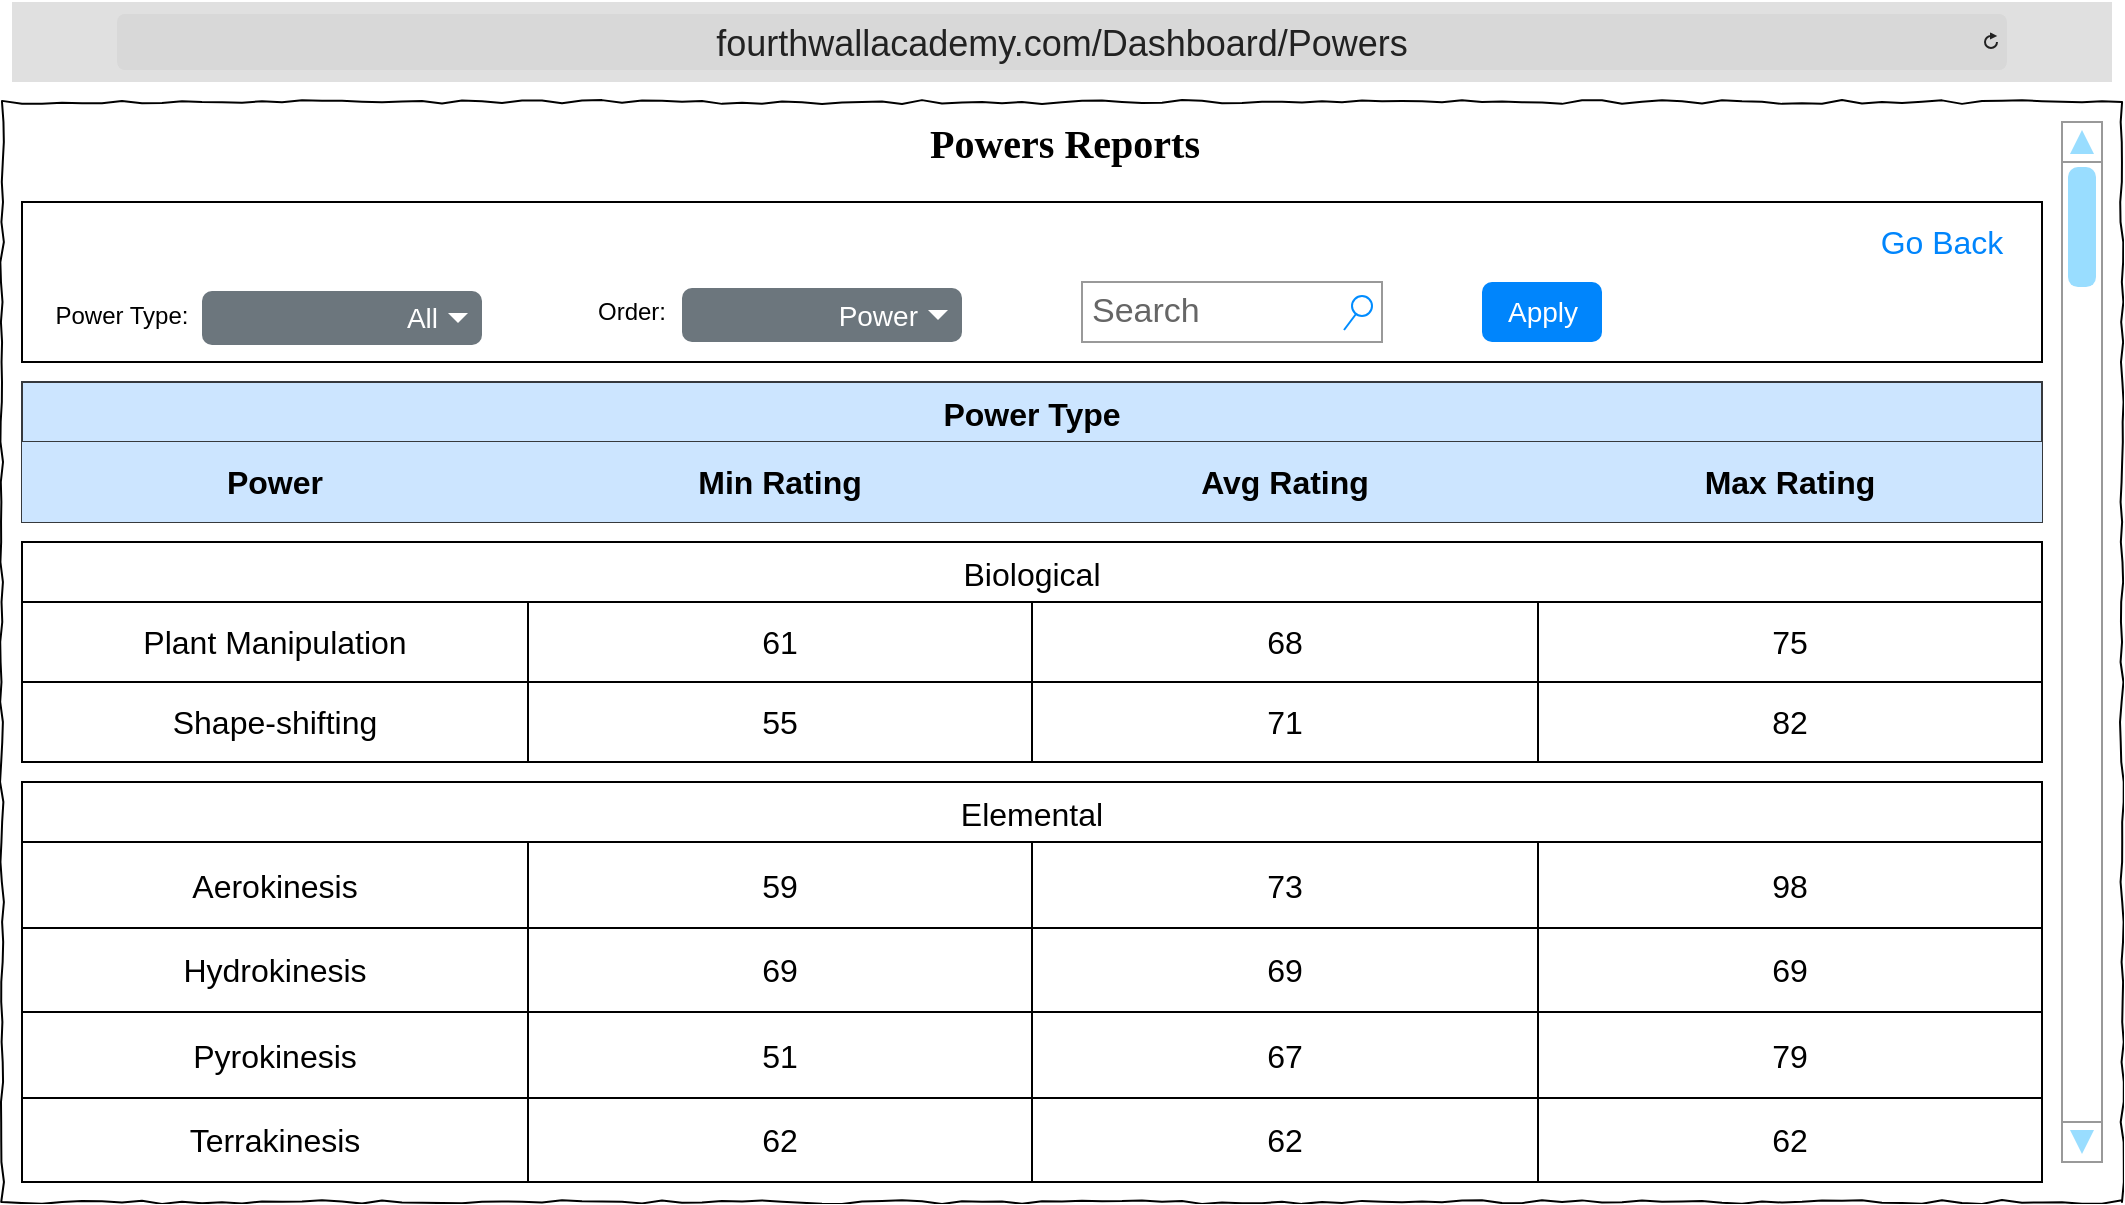 <mxfile version="26.0.6">
  <diagram name="Page-1" id="03018318-947c-dd8e-b7a3-06fadd420f32">
    <mxGraphModel dx="3354" dy="1258" grid="1" gridSize="10" guides="1" tooltips="1" connect="1" arrows="1" fold="1" page="1" pageScale="1" pageWidth="1100" pageHeight="850" background="none" math="0" shadow="0">
      <root>
        <mxCell id="0" />
        <mxCell id="1" parent="0" />
        <mxCell id="wQXrW0OseUGd_ld2T7ZN-3" value="" style="rounded=0;whiteSpace=wrap;html=1;fillColor=none;" vertex="1" parent="1">
          <mxGeometry x="30" y="120" width="1010" height="80" as="geometry" />
        </mxCell>
        <mxCell id="677b7b8949515195-1" value="" style="whiteSpace=wrap;html=1;rounded=0;shadow=0;labelBackgroundColor=none;strokeColor=#000000;strokeWidth=1;fillColor=none;fontFamily=Verdana;fontSize=12;fontColor=#000000;align=center;comic=1;" parent="1" vertex="1">
          <mxGeometry x="20" y="70" width="1060" height="550" as="geometry" />
        </mxCell>
        <mxCell id="3aGJddo-5EH4ExrnTLLF-4" value="&lt;font face=&quot;Tahoma&quot; style=&quot;font-size: 20px;&quot;&gt;Powers Reports&lt;/font&gt;" style="text;strokeColor=none;fillColor=none;html=1;fontSize=24;fontStyle=1;verticalAlign=middle;align=center;" parent="1" vertex="1">
          <mxGeometry x="440.5" y="70" width="220" height="40" as="geometry" />
        </mxCell>
        <mxCell id="b_-qBEc8-tPpr0zeS2S6-1" value="&lt;font style=&quot;font-size: 18px;&quot;&gt;fourthwallacademy.com/Dashboard/Powers&lt;/font&gt;" style="html=1;strokeWidth=1;shadow=0;dashed=0;shape=mxgraph.ios7ui.url;fillColor=#e0e0e0;strokeColor=#c0c0c0;buttonText=;strokeColor2=#222222;fontColor=#222222;fontSize=8;spacingTop=2;align=center;whiteSpace=wrap;" parent="1" vertex="1">
          <mxGeometry x="25" y="20" width="1050" height="40" as="geometry" />
        </mxCell>
        <mxCell id="ZwHE_Ob0DUc1sspuv7PX-6" value="Apply" style="html=1;shadow=0;dashed=0;shape=mxgraph.bootstrap.rrect;rSize=5;fillColor=#0085FC;strokeColor=none;align=center;spacing=15;fontSize=14;fontColor=#ffffff;sketch=0;" parent="1" vertex="1">
          <mxGeometry x="760" y="160" width="60" height="30" as="geometry" />
        </mxCell>
        <mxCell id="ZwHE_Ob0DUc1sspuv7PX-15" value="Power Type:" style="text;html=1;align=center;verticalAlign=middle;whiteSpace=wrap;rounded=0;" parent="1" vertex="1">
          <mxGeometry x="40" y="161.5" width="80" height="30" as="geometry" />
        </mxCell>
        <mxCell id="ZwHE_Ob0DUc1sspuv7PX-16" value="All" style="html=1;shadow=0;dashed=0;shape=mxgraph.bootstrap.rrect;rSize=5;strokeColor=none;strokeWidth=1;fillColor=#6C767D;fontColor=#ffffff;whiteSpace=wrap;align=right;verticalAlign=middle;fontStyle=0;fontSize=14;spacingRight=20;" parent="1" vertex="1">
          <mxGeometry x="120" y="164.5" width="140" height="27" as="geometry" />
        </mxCell>
        <mxCell id="ZwHE_Ob0DUc1sspuv7PX-17" value="" style="shape=triangle;direction=south;fillColor=#ffffff;strokeColor=none;perimeter=none;" parent="ZwHE_Ob0DUc1sspuv7PX-16" vertex="1">
          <mxGeometry x="1" y="0.5" width="10" height="5" relative="1" as="geometry">
            <mxPoint x="-17" y="-2.5" as="offset" />
          </mxGeometry>
        </mxCell>
        <mxCell id="MvRHuvZ1edDw_HGWbF9z-59" value="" style="verticalLabelPosition=bottom;shadow=0;dashed=0;align=center;html=1;verticalAlign=top;strokeWidth=1;shape=mxgraph.mockup.navigation.scrollBar;strokeColor=#999999;barPos=99.394;fillColor2=#99ddff;strokeColor2=none;direction=north;" parent="1" vertex="1">
          <mxGeometry x="1050" y="80" width="20" height="520" as="geometry" />
        </mxCell>
        <mxCell id="yOuiwqaRR13RCL1DA1aZ-1" value="Biological" style="shape=table;startSize=30;container=1;collapsible=0;childLayout=tableLayout;strokeColor=default;fontSize=16;" parent="1" vertex="1">
          <mxGeometry x="30" y="290" width="1010" height="110" as="geometry" />
        </mxCell>
        <mxCell id="yOuiwqaRR13RCL1DA1aZ-2" value="" style="shape=tableRow;horizontal=0;startSize=0;swimlaneHead=0;swimlaneBody=0;strokeColor=inherit;top=0;left=0;bottom=0;right=0;collapsible=0;dropTarget=0;fillColor=none;points=[[0,0.5],[1,0.5]];portConstraint=eastwest;fontSize=16;" parent="yOuiwqaRR13RCL1DA1aZ-1" vertex="1">
          <mxGeometry y="30" width="1010" height="40" as="geometry" />
        </mxCell>
        <mxCell id="yOuiwqaRR13RCL1DA1aZ-3" value="Plant Manipulation" style="shape=partialRectangle;html=1;whiteSpace=wrap;connectable=0;strokeColor=inherit;overflow=hidden;fillColor=none;top=0;left=0;bottom=0;right=0;pointerEvents=1;fontSize=16;" parent="yOuiwqaRR13RCL1DA1aZ-2" vertex="1">
          <mxGeometry width="253" height="40" as="geometry">
            <mxRectangle width="253" height="40" as="alternateBounds" />
          </mxGeometry>
        </mxCell>
        <mxCell id="yOuiwqaRR13RCL1DA1aZ-4" value="61" style="shape=partialRectangle;html=1;whiteSpace=wrap;connectable=0;strokeColor=inherit;overflow=hidden;fillColor=none;top=0;left=0;bottom=0;right=0;pointerEvents=1;fontSize=16;" parent="yOuiwqaRR13RCL1DA1aZ-2" vertex="1">
          <mxGeometry x="253" width="252" height="40" as="geometry">
            <mxRectangle width="252" height="40" as="alternateBounds" />
          </mxGeometry>
        </mxCell>
        <mxCell id="yOuiwqaRR13RCL1DA1aZ-5" value="68" style="shape=partialRectangle;html=1;whiteSpace=wrap;connectable=0;strokeColor=inherit;overflow=hidden;fillColor=none;top=0;left=0;bottom=0;right=0;pointerEvents=1;fontSize=16;" parent="yOuiwqaRR13RCL1DA1aZ-2" vertex="1">
          <mxGeometry x="505" width="253" height="40" as="geometry">
            <mxRectangle width="253" height="40" as="alternateBounds" />
          </mxGeometry>
        </mxCell>
        <mxCell id="yOuiwqaRR13RCL1DA1aZ-14" value="75" style="shape=partialRectangle;html=1;whiteSpace=wrap;connectable=0;strokeColor=inherit;overflow=hidden;fillColor=none;top=0;left=0;bottom=0;right=0;pointerEvents=1;fontSize=16;" parent="yOuiwqaRR13RCL1DA1aZ-2" vertex="1">
          <mxGeometry x="758" width="252" height="40" as="geometry">
            <mxRectangle width="252" height="40" as="alternateBounds" />
          </mxGeometry>
        </mxCell>
        <mxCell id="yOuiwqaRR13RCL1DA1aZ-6" value="" style="shape=tableRow;horizontal=0;startSize=0;swimlaneHead=0;swimlaneBody=0;strokeColor=inherit;top=0;left=0;bottom=0;right=0;collapsible=0;dropTarget=0;fillColor=none;points=[[0,0.5],[1,0.5]];portConstraint=eastwest;fontSize=16;" parent="yOuiwqaRR13RCL1DA1aZ-1" vertex="1">
          <mxGeometry y="70" width="1010" height="40" as="geometry" />
        </mxCell>
        <mxCell id="yOuiwqaRR13RCL1DA1aZ-7" value="Shape-shifting" style="shape=partialRectangle;html=1;whiteSpace=wrap;connectable=0;strokeColor=inherit;overflow=hidden;fillColor=none;top=0;left=0;bottom=0;right=0;pointerEvents=1;fontSize=16;" parent="yOuiwqaRR13RCL1DA1aZ-6" vertex="1">
          <mxGeometry width="253" height="40" as="geometry">
            <mxRectangle width="253" height="40" as="alternateBounds" />
          </mxGeometry>
        </mxCell>
        <mxCell id="yOuiwqaRR13RCL1DA1aZ-8" value="55" style="shape=partialRectangle;html=1;whiteSpace=wrap;connectable=0;strokeColor=inherit;overflow=hidden;fillColor=none;top=0;left=0;bottom=0;right=0;pointerEvents=1;fontSize=16;" parent="yOuiwqaRR13RCL1DA1aZ-6" vertex="1">
          <mxGeometry x="253" width="252" height="40" as="geometry">
            <mxRectangle width="252" height="40" as="alternateBounds" />
          </mxGeometry>
        </mxCell>
        <mxCell id="yOuiwqaRR13RCL1DA1aZ-9" value="71" style="shape=partialRectangle;html=1;whiteSpace=wrap;connectable=0;strokeColor=inherit;overflow=hidden;fillColor=none;top=0;left=0;bottom=0;right=0;pointerEvents=1;fontSize=16;" parent="yOuiwqaRR13RCL1DA1aZ-6" vertex="1">
          <mxGeometry x="505" width="253" height="40" as="geometry">
            <mxRectangle width="253" height="40" as="alternateBounds" />
          </mxGeometry>
        </mxCell>
        <mxCell id="yOuiwqaRR13RCL1DA1aZ-15" value="82" style="shape=partialRectangle;html=1;whiteSpace=wrap;connectable=0;strokeColor=inherit;overflow=hidden;fillColor=none;top=0;left=0;bottom=0;right=0;pointerEvents=1;fontSize=16;" parent="yOuiwqaRR13RCL1DA1aZ-6" vertex="1">
          <mxGeometry x="758" width="252" height="40" as="geometry">
            <mxRectangle width="252" height="40" as="alternateBounds" />
          </mxGeometry>
        </mxCell>
        <mxCell id="yOuiwqaRR13RCL1DA1aZ-16" value="Power Type" style="shape=table;startSize=30;container=1;collapsible=0;childLayout=tableLayout;strokeColor=#36393d;fontSize=16;fontStyle=1;fillColor=#cce5ff;" parent="1" vertex="1">
          <mxGeometry x="30" y="210" width="1010" height="70" as="geometry" />
        </mxCell>
        <mxCell id="yOuiwqaRR13RCL1DA1aZ-17" value="" style="shape=tableRow;horizontal=0;startSize=0;swimlaneHead=0;swimlaneBody=0;strokeColor=inherit;top=0;left=0;bottom=0;right=0;collapsible=0;dropTarget=0;fillColor=none;points=[[0,0.5],[1,0.5]];portConstraint=eastwest;fontSize=16;" parent="yOuiwqaRR13RCL1DA1aZ-16" vertex="1">
          <mxGeometry y="30" width="1010" height="40" as="geometry" />
        </mxCell>
        <mxCell id="yOuiwqaRR13RCL1DA1aZ-18" value="&lt;b&gt;Power&lt;/b&gt;" style="shape=partialRectangle;html=1;whiteSpace=wrap;connectable=0;strokeColor=#36393d;overflow=hidden;fillColor=#cce5ff;top=0;left=0;bottom=0;right=0;pointerEvents=1;fontSize=16;" parent="yOuiwqaRR13RCL1DA1aZ-17" vertex="1">
          <mxGeometry width="253" height="40" as="geometry">
            <mxRectangle width="253" height="40" as="alternateBounds" />
          </mxGeometry>
        </mxCell>
        <mxCell id="yOuiwqaRR13RCL1DA1aZ-19" value="&lt;b&gt;Min Rating&lt;/b&gt;" style="shape=partialRectangle;html=1;whiteSpace=wrap;connectable=0;strokeColor=#36393d;overflow=hidden;fillColor=#cce5ff;top=0;left=0;bottom=0;right=0;pointerEvents=1;fontSize=16;" parent="yOuiwqaRR13RCL1DA1aZ-17" vertex="1">
          <mxGeometry x="253" width="252" height="40" as="geometry">
            <mxRectangle width="252" height="40" as="alternateBounds" />
          </mxGeometry>
        </mxCell>
        <mxCell id="yOuiwqaRR13RCL1DA1aZ-20" value="&lt;b&gt;Avg Rating&lt;/b&gt;" style="shape=partialRectangle;html=1;whiteSpace=wrap;connectable=0;strokeColor=#36393d;overflow=hidden;fillColor=#cce5ff;top=0;left=0;bottom=0;right=0;pointerEvents=1;fontSize=16;" parent="yOuiwqaRR13RCL1DA1aZ-17" vertex="1">
          <mxGeometry x="505" width="253" height="40" as="geometry">
            <mxRectangle width="253" height="40" as="alternateBounds" />
          </mxGeometry>
        </mxCell>
        <mxCell id="yOuiwqaRR13RCL1DA1aZ-21" value="&lt;b&gt;Max Rating&lt;/b&gt;" style="shape=partialRectangle;html=1;whiteSpace=wrap;connectable=0;strokeColor=#36393d;overflow=hidden;fillColor=#cce5ff;top=0;left=0;bottom=0;right=0;pointerEvents=1;fontSize=16;" parent="yOuiwqaRR13RCL1DA1aZ-17" vertex="1">
          <mxGeometry x="758" width="252" height="40" as="geometry">
            <mxRectangle width="252" height="40" as="alternateBounds" />
          </mxGeometry>
        </mxCell>
        <mxCell id="yOuiwqaRR13RCL1DA1aZ-27" value="Elemental" style="shape=table;startSize=30;container=1;collapsible=0;childLayout=tableLayout;strokeColor=default;fontSize=16;" parent="1" vertex="1">
          <mxGeometry x="30" y="410" width="1010" height="200" as="geometry" />
        </mxCell>
        <mxCell id="yOuiwqaRR13RCL1DA1aZ-28" value="" style="shape=tableRow;horizontal=0;startSize=0;swimlaneHead=0;swimlaneBody=0;strokeColor=inherit;top=0;left=0;bottom=0;right=0;collapsible=0;dropTarget=0;fillColor=none;points=[[0,0.5],[1,0.5]];portConstraint=eastwest;fontSize=16;" parent="yOuiwqaRR13RCL1DA1aZ-27" vertex="1">
          <mxGeometry y="30" width="1010" height="43" as="geometry" />
        </mxCell>
        <mxCell id="yOuiwqaRR13RCL1DA1aZ-29" value="Aerokinesis" style="shape=partialRectangle;html=1;whiteSpace=wrap;connectable=0;strokeColor=inherit;overflow=hidden;fillColor=none;top=0;left=0;bottom=0;right=0;pointerEvents=1;fontSize=16;" parent="yOuiwqaRR13RCL1DA1aZ-28" vertex="1">
          <mxGeometry width="253" height="43" as="geometry">
            <mxRectangle width="253" height="43" as="alternateBounds" />
          </mxGeometry>
        </mxCell>
        <mxCell id="yOuiwqaRR13RCL1DA1aZ-30" value="59" style="shape=partialRectangle;html=1;whiteSpace=wrap;connectable=0;strokeColor=inherit;overflow=hidden;fillColor=none;top=0;left=0;bottom=0;right=0;pointerEvents=1;fontSize=16;" parent="yOuiwqaRR13RCL1DA1aZ-28" vertex="1">
          <mxGeometry x="253" width="252" height="43" as="geometry">
            <mxRectangle width="252" height="43" as="alternateBounds" />
          </mxGeometry>
        </mxCell>
        <mxCell id="yOuiwqaRR13RCL1DA1aZ-31" value="73" style="shape=partialRectangle;html=1;whiteSpace=wrap;connectable=0;strokeColor=inherit;overflow=hidden;fillColor=none;top=0;left=0;bottom=0;right=0;pointerEvents=1;fontSize=16;" parent="yOuiwqaRR13RCL1DA1aZ-28" vertex="1">
          <mxGeometry x="505" width="253" height="43" as="geometry">
            <mxRectangle width="253" height="43" as="alternateBounds" />
          </mxGeometry>
        </mxCell>
        <mxCell id="yOuiwqaRR13RCL1DA1aZ-32" value="98" style="shape=partialRectangle;html=1;whiteSpace=wrap;connectable=0;strokeColor=inherit;overflow=hidden;fillColor=none;top=0;left=0;bottom=0;right=0;pointerEvents=1;fontSize=16;" parent="yOuiwqaRR13RCL1DA1aZ-28" vertex="1">
          <mxGeometry x="758" width="252" height="43" as="geometry">
            <mxRectangle width="252" height="43" as="alternateBounds" />
          </mxGeometry>
        </mxCell>
        <mxCell id="yOuiwqaRR13RCL1DA1aZ-33" value="" style="shape=tableRow;horizontal=0;startSize=0;swimlaneHead=0;swimlaneBody=0;strokeColor=inherit;top=0;left=0;bottom=0;right=0;collapsible=0;dropTarget=0;fillColor=none;points=[[0,0.5],[1,0.5]];portConstraint=eastwest;fontSize=16;" parent="yOuiwqaRR13RCL1DA1aZ-27" vertex="1">
          <mxGeometry y="73" width="1010" height="42" as="geometry" />
        </mxCell>
        <mxCell id="yOuiwqaRR13RCL1DA1aZ-34" value="Hydrokinesis" style="shape=partialRectangle;html=1;whiteSpace=wrap;connectable=0;strokeColor=inherit;overflow=hidden;fillColor=none;top=0;left=0;bottom=0;right=0;pointerEvents=1;fontSize=16;" parent="yOuiwqaRR13RCL1DA1aZ-33" vertex="1">
          <mxGeometry width="253" height="42" as="geometry">
            <mxRectangle width="253" height="42" as="alternateBounds" />
          </mxGeometry>
        </mxCell>
        <mxCell id="yOuiwqaRR13RCL1DA1aZ-35" value="69" style="shape=partialRectangle;html=1;whiteSpace=wrap;connectable=0;strokeColor=inherit;overflow=hidden;fillColor=none;top=0;left=0;bottom=0;right=0;pointerEvents=1;fontSize=16;" parent="yOuiwqaRR13RCL1DA1aZ-33" vertex="1">
          <mxGeometry x="253" width="252" height="42" as="geometry">
            <mxRectangle width="252" height="42" as="alternateBounds" />
          </mxGeometry>
        </mxCell>
        <mxCell id="yOuiwqaRR13RCL1DA1aZ-36" value="69" style="shape=partialRectangle;html=1;whiteSpace=wrap;connectable=0;strokeColor=inherit;overflow=hidden;fillColor=none;top=0;left=0;bottom=0;right=0;pointerEvents=1;fontSize=16;" parent="yOuiwqaRR13RCL1DA1aZ-33" vertex="1">
          <mxGeometry x="505" width="253" height="42" as="geometry">
            <mxRectangle width="253" height="42" as="alternateBounds" />
          </mxGeometry>
        </mxCell>
        <mxCell id="yOuiwqaRR13RCL1DA1aZ-37" value="69" style="shape=partialRectangle;html=1;whiteSpace=wrap;connectable=0;strokeColor=inherit;overflow=hidden;fillColor=none;top=0;left=0;bottom=0;right=0;pointerEvents=1;fontSize=16;" parent="yOuiwqaRR13RCL1DA1aZ-33" vertex="1">
          <mxGeometry x="758" width="252" height="42" as="geometry">
            <mxRectangle width="252" height="42" as="alternateBounds" />
          </mxGeometry>
        </mxCell>
        <mxCell id="yOuiwqaRR13RCL1DA1aZ-38" style="shape=tableRow;horizontal=0;startSize=0;swimlaneHead=0;swimlaneBody=0;strokeColor=inherit;top=0;left=0;bottom=0;right=0;collapsible=0;dropTarget=0;fillColor=none;points=[[0,0.5],[1,0.5]];portConstraint=eastwest;fontSize=16;" parent="yOuiwqaRR13RCL1DA1aZ-27" vertex="1">
          <mxGeometry y="115" width="1010" height="43" as="geometry" />
        </mxCell>
        <mxCell id="yOuiwqaRR13RCL1DA1aZ-39" value="Pyrokinesis" style="shape=partialRectangle;html=1;whiteSpace=wrap;connectable=0;strokeColor=inherit;overflow=hidden;fillColor=none;top=0;left=0;bottom=0;right=0;pointerEvents=1;fontSize=16;" parent="yOuiwqaRR13RCL1DA1aZ-38" vertex="1">
          <mxGeometry width="253" height="43" as="geometry">
            <mxRectangle width="253" height="43" as="alternateBounds" />
          </mxGeometry>
        </mxCell>
        <mxCell id="yOuiwqaRR13RCL1DA1aZ-40" value="51" style="shape=partialRectangle;html=1;whiteSpace=wrap;connectable=0;strokeColor=inherit;overflow=hidden;fillColor=none;top=0;left=0;bottom=0;right=0;pointerEvents=1;fontSize=16;" parent="yOuiwqaRR13RCL1DA1aZ-38" vertex="1">
          <mxGeometry x="253" width="252" height="43" as="geometry">
            <mxRectangle width="252" height="43" as="alternateBounds" />
          </mxGeometry>
        </mxCell>
        <mxCell id="yOuiwqaRR13RCL1DA1aZ-41" value="67" style="shape=partialRectangle;html=1;whiteSpace=wrap;connectable=0;strokeColor=inherit;overflow=hidden;fillColor=none;top=0;left=0;bottom=0;right=0;pointerEvents=1;fontSize=16;" parent="yOuiwqaRR13RCL1DA1aZ-38" vertex="1">
          <mxGeometry x="505" width="253" height="43" as="geometry">
            <mxRectangle width="253" height="43" as="alternateBounds" />
          </mxGeometry>
        </mxCell>
        <mxCell id="yOuiwqaRR13RCL1DA1aZ-42" value="79" style="shape=partialRectangle;html=1;whiteSpace=wrap;connectable=0;strokeColor=inherit;overflow=hidden;fillColor=none;top=0;left=0;bottom=0;right=0;pointerEvents=1;fontSize=16;" parent="yOuiwqaRR13RCL1DA1aZ-38" vertex="1">
          <mxGeometry x="758" width="252" height="43" as="geometry">
            <mxRectangle width="252" height="43" as="alternateBounds" />
          </mxGeometry>
        </mxCell>
        <mxCell id="yOuiwqaRR13RCL1DA1aZ-43" style="shape=tableRow;horizontal=0;startSize=0;swimlaneHead=0;swimlaneBody=0;strokeColor=inherit;top=0;left=0;bottom=0;right=0;collapsible=0;dropTarget=0;fillColor=none;points=[[0,0.5],[1,0.5]];portConstraint=eastwest;fontSize=16;" parent="yOuiwqaRR13RCL1DA1aZ-27" vertex="1">
          <mxGeometry y="158" width="1010" height="42" as="geometry" />
        </mxCell>
        <mxCell id="yOuiwqaRR13RCL1DA1aZ-44" value="Terrakinesis" style="shape=partialRectangle;html=1;whiteSpace=wrap;connectable=0;strokeColor=inherit;overflow=hidden;fillColor=none;top=0;left=0;bottom=0;right=0;pointerEvents=1;fontSize=16;" parent="yOuiwqaRR13RCL1DA1aZ-43" vertex="1">
          <mxGeometry width="253" height="42" as="geometry">
            <mxRectangle width="253" height="42" as="alternateBounds" />
          </mxGeometry>
        </mxCell>
        <mxCell id="yOuiwqaRR13RCL1DA1aZ-45" value="62" style="shape=partialRectangle;html=1;whiteSpace=wrap;connectable=0;strokeColor=inherit;overflow=hidden;fillColor=none;top=0;left=0;bottom=0;right=0;pointerEvents=1;fontSize=16;" parent="yOuiwqaRR13RCL1DA1aZ-43" vertex="1">
          <mxGeometry x="253" width="252" height="42" as="geometry">
            <mxRectangle width="252" height="42" as="alternateBounds" />
          </mxGeometry>
        </mxCell>
        <mxCell id="yOuiwqaRR13RCL1DA1aZ-46" value="62" style="shape=partialRectangle;html=1;whiteSpace=wrap;connectable=0;strokeColor=inherit;overflow=hidden;fillColor=none;top=0;left=0;bottom=0;right=0;pointerEvents=1;fontSize=16;" parent="yOuiwqaRR13RCL1DA1aZ-43" vertex="1">
          <mxGeometry x="505" width="253" height="42" as="geometry">
            <mxRectangle width="253" height="42" as="alternateBounds" />
          </mxGeometry>
        </mxCell>
        <mxCell id="yOuiwqaRR13RCL1DA1aZ-47" value="62" style="shape=partialRectangle;html=1;whiteSpace=wrap;connectable=0;strokeColor=inherit;overflow=hidden;fillColor=none;top=0;left=0;bottom=0;right=0;pointerEvents=1;fontSize=16;" parent="yOuiwqaRR13RCL1DA1aZ-43" vertex="1">
          <mxGeometry x="758" width="252" height="42" as="geometry">
            <mxRectangle width="252" height="42" as="alternateBounds" />
          </mxGeometry>
        </mxCell>
        <mxCell id="yOuiwqaRR13RCL1DA1aZ-59" value="Order:" style="text;html=1;align=center;verticalAlign=middle;whiteSpace=wrap;rounded=0;" parent="1" vertex="1">
          <mxGeometry x="310" y="160" width="50" height="30" as="geometry" />
        </mxCell>
        <mxCell id="yOuiwqaRR13RCL1DA1aZ-60" value="Power" style="html=1;shadow=0;dashed=0;shape=mxgraph.bootstrap.rrect;rSize=5;strokeColor=none;strokeWidth=1;fillColor=#6C767D;fontColor=#ffffff;whiteSpace=wrap;align=right;verticalAlign=middle;fontStyle=0;fontSize=14;spacingRight=20;" parent="1" vertex="1">
          <mxGeometry x="360" y="163" width="140" height="27" as="geometry" />
        </mxCell>
        <mxCell id="yOuiwqaRR13RCL1DA1aZ-61" value="" style="shape=triangle;direction=south;fillColor=#ffffff;strokeColor=none;perimeter=none;" parent="yOuiwqaRR13RCL1DA1aZ-60" vertex="1">
          <mxGeometry x="1" y="0.5" width="10" height="5" relative="1" as="geometry">
            <mxPoint x="-17" y="-2.5" as="offset" />
          </mxGeometry>
        </mxCell>
        <mxCell id="yOuiwqaRR13RCL1DA1aZ-62" value="Search" style="strokeWidth=1;shadow=0;dashed=0;align=center;html=1;shape=mxgraph.mockup.forms.searchBox;strokeColor=#999999;mainText=;strokeColor2=#008cff;fontColor=#666666;fontSize=17;align=left;spacingLeft=3;whiteSpace=wrap;" parent="1" vertex="1">
          <mxGeometry x="560" y="160" width="150" height="30" as="geometry" />
        </mxCell>
        <mxCell id="wQXrW0OseUGd_ld2T7ZN-2" value="Go Back" style="html=1;shadow=0;dashed=0;shape=mxgraph.bootstrap.rrect;rSize=5;strokeColor=none;strokeWidth=1;fillColor=none;fontColor=#0085FC;whiteSpace=wrap;align=center;verticalAlign=middle;spacingLeft=0;fontStyle=0;fontSize=16;spacing=5;" vertex="1" parent="1">
          <mxGeometry x="950" y="120" width="80" height="40" as="geometry" />
        </mxCell>
      </root>
    </mxGraphModel>
  </diagram>
</mxfile>
